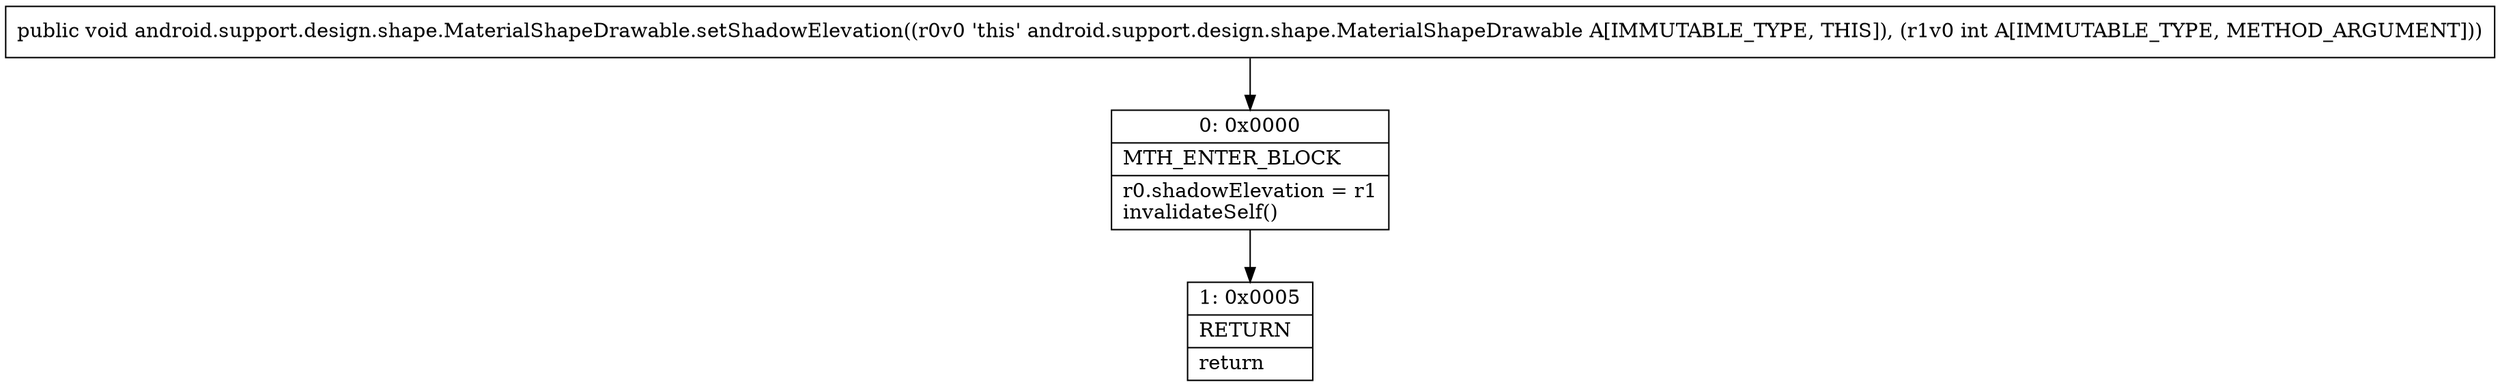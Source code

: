 digraph "CFG forandroid.support.design.shape.MaterialShapeDrawable.setShadowElevation(I)V" {
Node_0 [shape=record,label="{0\:\ 0x0000|MTH_ENTER_BLOCK\l|r0.shadowElevation = r1\linvalidateSelf()\l}"];
Node_1 [shape=record,label="{1\:\ 0x0005|RETURN\l|return\l}"];
MethodNode[shape=record,label="{public void android.support.design.shape.MaterialShapeDrawable.setShadowElevation((r0v0 'this' android.support.design.shape.MaterialShapeDrawable A[IMMUTABLE_TYPE, THIS]), (r1v0 int A[IMMUTABLE_TYPE, METHOD_ARGUMENT])) }"];
MethodNode -> Node_0;
Node_0 -> Node_1;
}

